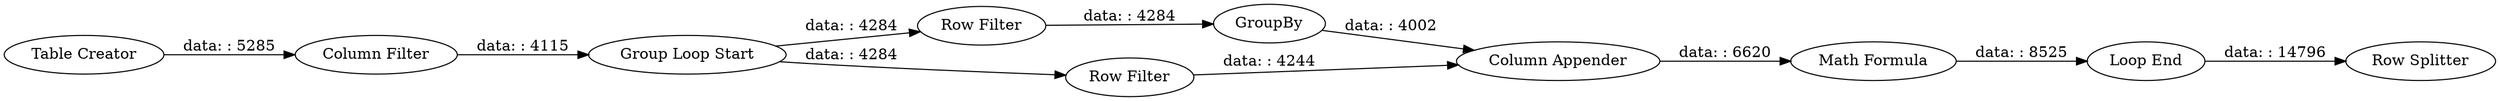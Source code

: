 digraph {
	"6841948937056491845_19" [label="Row Filter"]
	"6841948937056491845_21" [label=GroupBy]
	"6841948937056491845_23" [label="Column Appender"]
	"6841948937056491845_24" [label="Math Formula"]
	"6841948937056491845_26" [label="Loop End"]
	"6841948937056491845_17" [label="Group Loop Start"]
	"6841948937056491845_25" [label="Row Splitter"]
	"6841948937056491845_20" [label="Row Filter"]
	"6841948937056491845_14" [label="Table Creator"]
	"6841948937056491845_27" [label="Column Filter"]
	"6841948937056491845_26" -> "6841948937056491845_25" [label="data: : 14796"]
	"6841948937056491845_27" -> "6841948937056491845_17" [label="data: : 4115"]
	"6841948937056491845_24" -> "6841948937056491845_26" [label="data: : 8525"]
	"6841948937056491845_19" -> "6841948937056491845_21" [label="data: : 4284"]
	"6841948937056491845_21" -> "6841948937056491845_23" [label="data: : 4002"]
	"6841948937056491845_17" -> "6841948937056491845_20" [label="data: : 4284"]
	"6841948937056491845_23" -> "6841948937056491845_24" [label="data: : 6620"]
	"6841948937056491845_14" -> "6841948937056491845_27" [label="data: : 5285"]
	"6841948937056491845_20" -> "6841948937056491845_23" [label="data: : 4244"]
	"6841948937056491845_17" -> "6841948937056491845_19" [label="data: : 4284"]
	rankdir=LR
}
